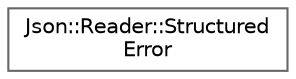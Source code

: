digraph "Graphical Class Hierarchy"
{
 // LATEX_PDF_SIZE
  bgcolor="transparent";
  edge [fontname=Helvetica,fontsize=10,labelfontname=Helvetica,labelfontsize=10];
  node [fontname=Helvetica,fontsize=10,shape=box,height=0.2,width=0.4];
  rankdir="LR";
  Node0 [label="Json::Reader::Structured\lError",height=0.2,width=0.4,color="grey40", fillcolor="white", style="filled",URL="$struct_json_1_1_reader_1_1_structured_error.html",tooltip="An error tagged with where in the JSON text it was encountered."];
}
